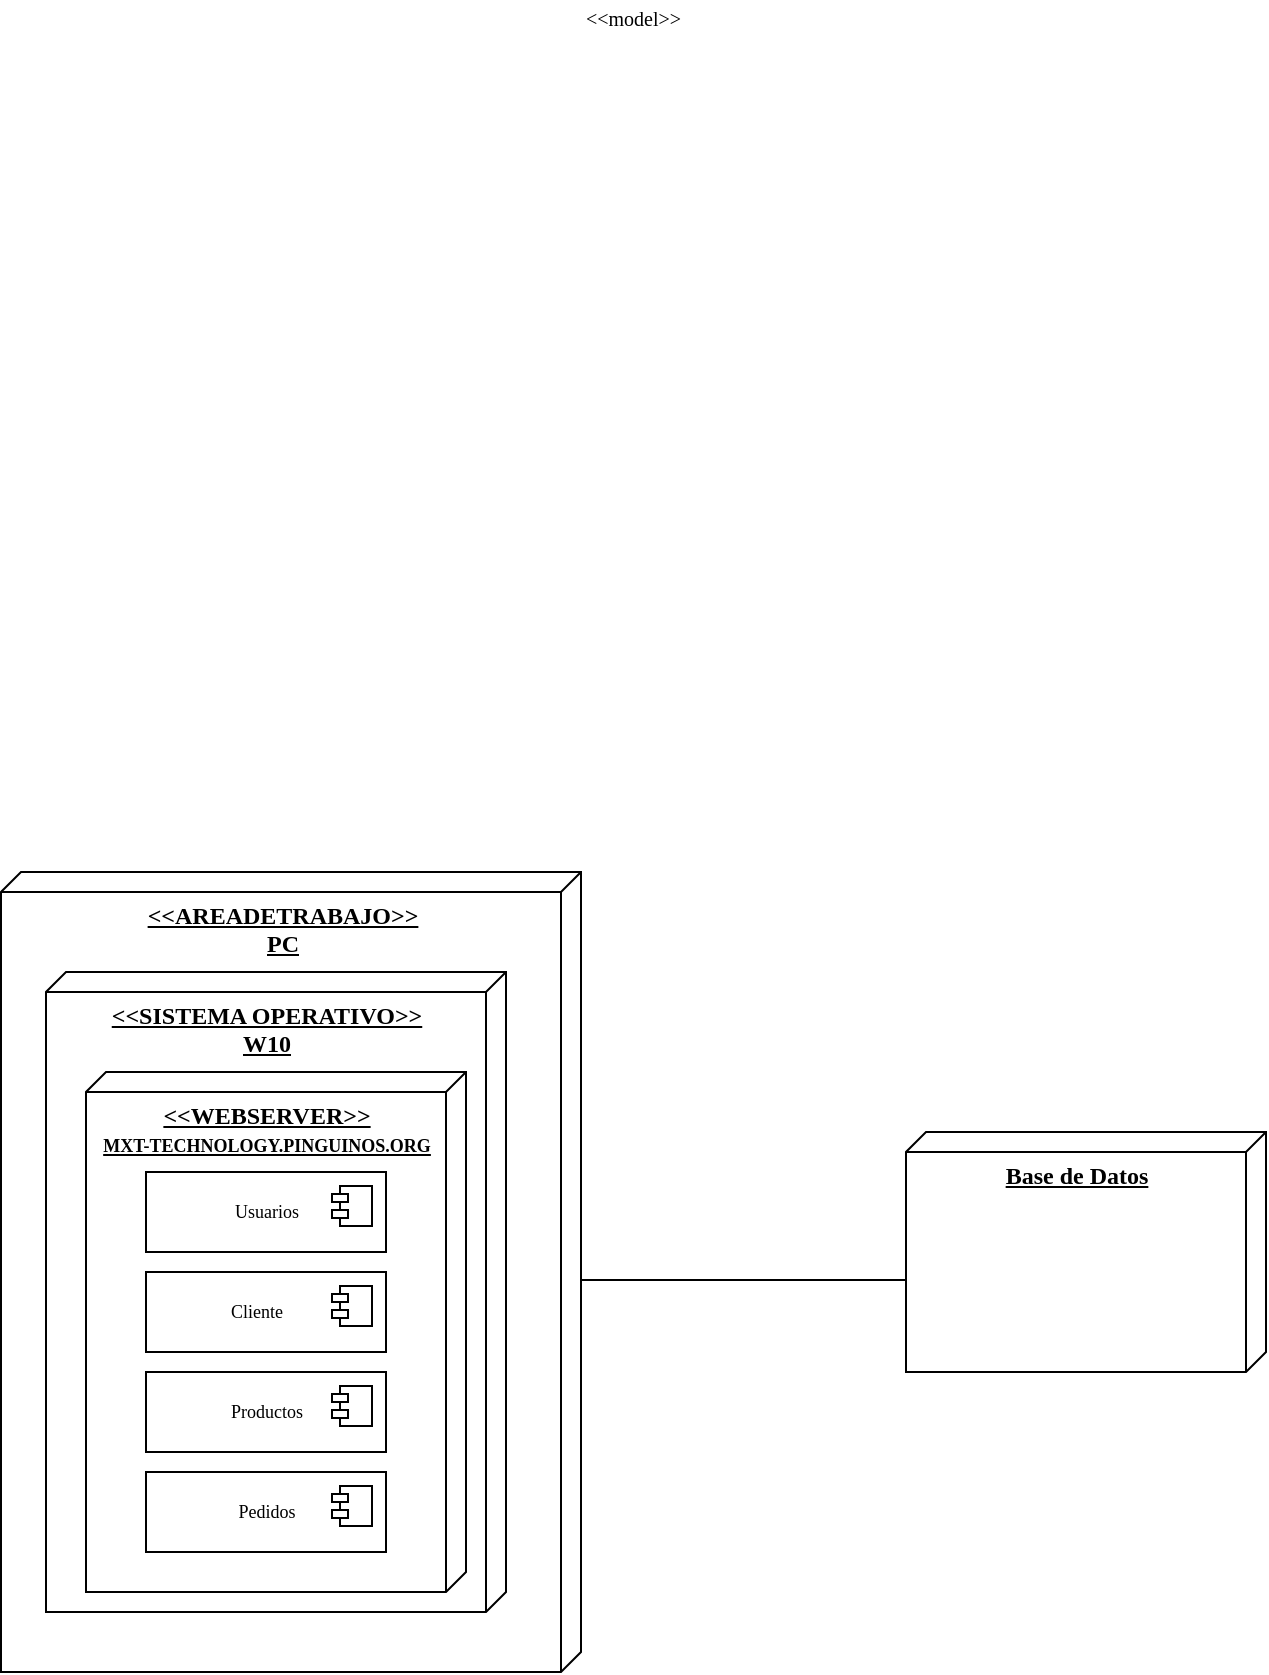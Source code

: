 <mxfile version="20.3.0" type="device"><diagram name="Page-1" id="b5b7bab2-c9e2-2cf4-8b2a-24fd1a2a6d21"><mxGraphModel dx="865" dy="549" grid="0" gridSize="10" guides="1" tooltips="1" connect="1" arrows="1" fold="1" page="1" pageScale="1" pageWidth="827" pageHeight="1169" background="none" math="0" shadow="0"><root><mxCell id="0"/><mxCell id="1" parent="0"/><mxCell id="6e0c8c40b5770093-73" value="&amp;lt;&amp;lt;model&amp;gt;&amp;gt;" style="text;html=1;align=left;verticalAlign=top;spacingTop=-4;fontSize=10;fontFamily=Verdana" parent="1" vertex="1"><mxGeometry x="327.5" y="114.5" width="130" height="20" as="geometry"/></mxCell><mxCell id="ju-smMDHIh3lp7l_QrXi-2" value="&lt;b&gt;&lt;font face=&quot;Lucida Console&quot;&gt;Base de Datos&lt;/font&gt;&lt;/b&gt;" style="verticalAlign=top;align=center;spacingTop=8;spacingLeft=2;spacingRight=12;shape=cube;size=10;direction=south;fontStyle=4;html=1;" vertex="1" parent="1"><mxGeometry x="490" y="680" width="180" height="120" as="geometry"/></mxCell><mxCell id="ju-smMDHIh3lp7l_QrXi-3" value="&lt;b&gt;&amp;lt;&amp;lt;AREADETRABAJO&amp;gt;&amp;gt;&lt;br&gt;PC&lt;br&gt;&lt;br&gt;&lt;/b&gt;" style="verticalAlign=top;align=center;spacingTop=8;spacingLeft=2;spacingRight=12;shape=cube;size=10;direction=south;fontStyle=4;html=1;fontFamily=Lucida Console;" vertex="1" parent="1"><mxGeometry x="37.5" y="550" width="290" height="400" as="geometry"/></mxCell><mxCell id="ju-smMDHIh3lp7l_QrXi-4" value="&lt;b&gt;&amp;lt;&amp;lt;SISTEMA OPERATIVO&amp;gt;&amp;gt;&lt;br&gt;W10&lt;br&gt;&lt;/b&gt;" style="verticalAlign=top;align=center;spacingTop=8;spacingLeft=2;spacingRight=12;shape=cube;size=10;direction=south;fontStyle=4;html=1;fontFamily=Lucida Console;" vertex="1" parent="1"><mxGeometry x="60" y="600" width="230" height="320" as="geometry"/></mxCell><mxCell id="ju-smMDHIh3lp7l_QrXi-5" value="&lt;b&gt;&amp;lt;&amp;lt;WEBSERVER&amp;gt;&amp;gt;&lt;br&gt;&lt;font style=&quot;font-size: 9px;&quot;&gt;MXT-TECHNOLOGY.PINGUINOS.ORG&lt;/font&gt;&lt;br&gt;&lt;/b&gt;" style="verticalAlign=top;align=center;spacingTop=8;spacingLeft=2;spacingRight=12;shape=cube;size=10;direction=south;fontStyle=4;html=1;fontFamily=Lucida Console;" vertex="1" parent="1"><mxGeometry x="80" y="650" width="190" height="260" as="geometry"/></mxCell><mxCell id="ju-smMDHIh3lp7l_QrXi-7" value="Usuarios" style="html=1;dropTarget=0;fontFamily=Lucida Console;fontSize=9;" vertex="1" parent="1"><mxGeometry x="110" y="700" width="120" height="40" as="geometry"/></mxCell><mxCell id="ju-smMDHIh3lp7l_QrXi-8" value="" style="shape=module;jettyWidth=8;jettyHeight=4;fontFamily=Lucida Console;fontSize=9;" vertex="1" parent="ju-smMDHIh3lp7l_QrXi-7"><mxGeometry x="1" width="20" height="20" relative="1" as="geometry"><mxPoint x="-27" y="7" as="offset"/></mxGeometry></mxCell><mxCell id="ju-smMDHIh3lp7l_QrXi-9" value="Cliente&lt;span style=&quot;white-space: pre;&quot;&gt;&#9;&lt;/span&gt;" style="html=1;dropTarget=0;fontFamily=Lucida Console;fontSize=9;" vertex="1" parent="1"><mxGeometry x="110" y="750" width="120" height="40" as="geometry"/></mxCell><mxCell id="ju-smMDHIh3lp7l_QrXi-10" value="" style="shape=module;jettyWidth=8;jettyHeight=4;fontFamily=Lucida Console;fontSize=9;" vertex="1" parent="ju-smMDHIh3lp7l_QrXi-9"><mxGeometry x="1" width="20" height="20" relative="1" as="geometry"><mxPoint x="-27" y="7" as="offset"/></mxGeometry></mxCell><mxCell id="ju-smMDHIh3lp7l_QrXi-11" value="Productos" style="html=1;dropTarget=0;fontFamily=Lucida Console;fontSize=9;" vertex="1" parent="1"><mxGeometry x="110" y="800" width="120" height="40" as="geometry"/></mxCell><mxCell id="ju-smMDHIh3lp7l_QrXi-12" value="" style="shape=module;jettyWidth=8;jettyHeight=4;fontFamily=Lucida Console;fontSize=9;" vertex="1" parent="ju-smMDHIh3lp7l_QrXi-11"><mxGeometry x="1" width="20" height="20" relative="1" as="geometry"><mxPoint x="-27" y="7" as="offset"/></mxGeometry></mxCell><mxCell id="ju-smMDHIh3lp7l_QrXi-13" value="Pedidos" style="html=1;dropTarget=0;fontFamily=Lucida Console;fontSize=9;" vertex="1" parent="1"><mxGeometry x="110" y="850" width="120" height="40" as="geometry"/></mxCell><mxCell id="ju-smMDHIh3lp7l_QrXi-14" value="" style="shape=module;jettyWidth=8;jettyHeight=4;fontFamily=Lucida Console;fontSize=9;" vertex="1" parent="ju-smMDHIh3lp7l_QrXi-13"><mxGeometry x="1" width="20" height="20" relative="1" as="geometry"><mxPoint x="-27" y="7" as="offset"/></mxGeometry></mxCell><mxCell id="ju-smMDHIh3lp7l_QrXi-15" value="" style="line;strokeWidth=1;fillColor=none;align=left;verticalAlign=middle;spacingTop=-1;spacingLeft=3;spacingRight=3;rotatable=0;labelPosition=right;points=[];portConstraint=eastwest;strokeColor=inherit;fontFamily=Lucida Console;fontSize=9;" vertex="1" parent="1"><mxGeometry x="327.5" y="750" width="162.5" height="8" as="geometry"/></mxCell></root></mxGraphModel></diagram></mxfile>